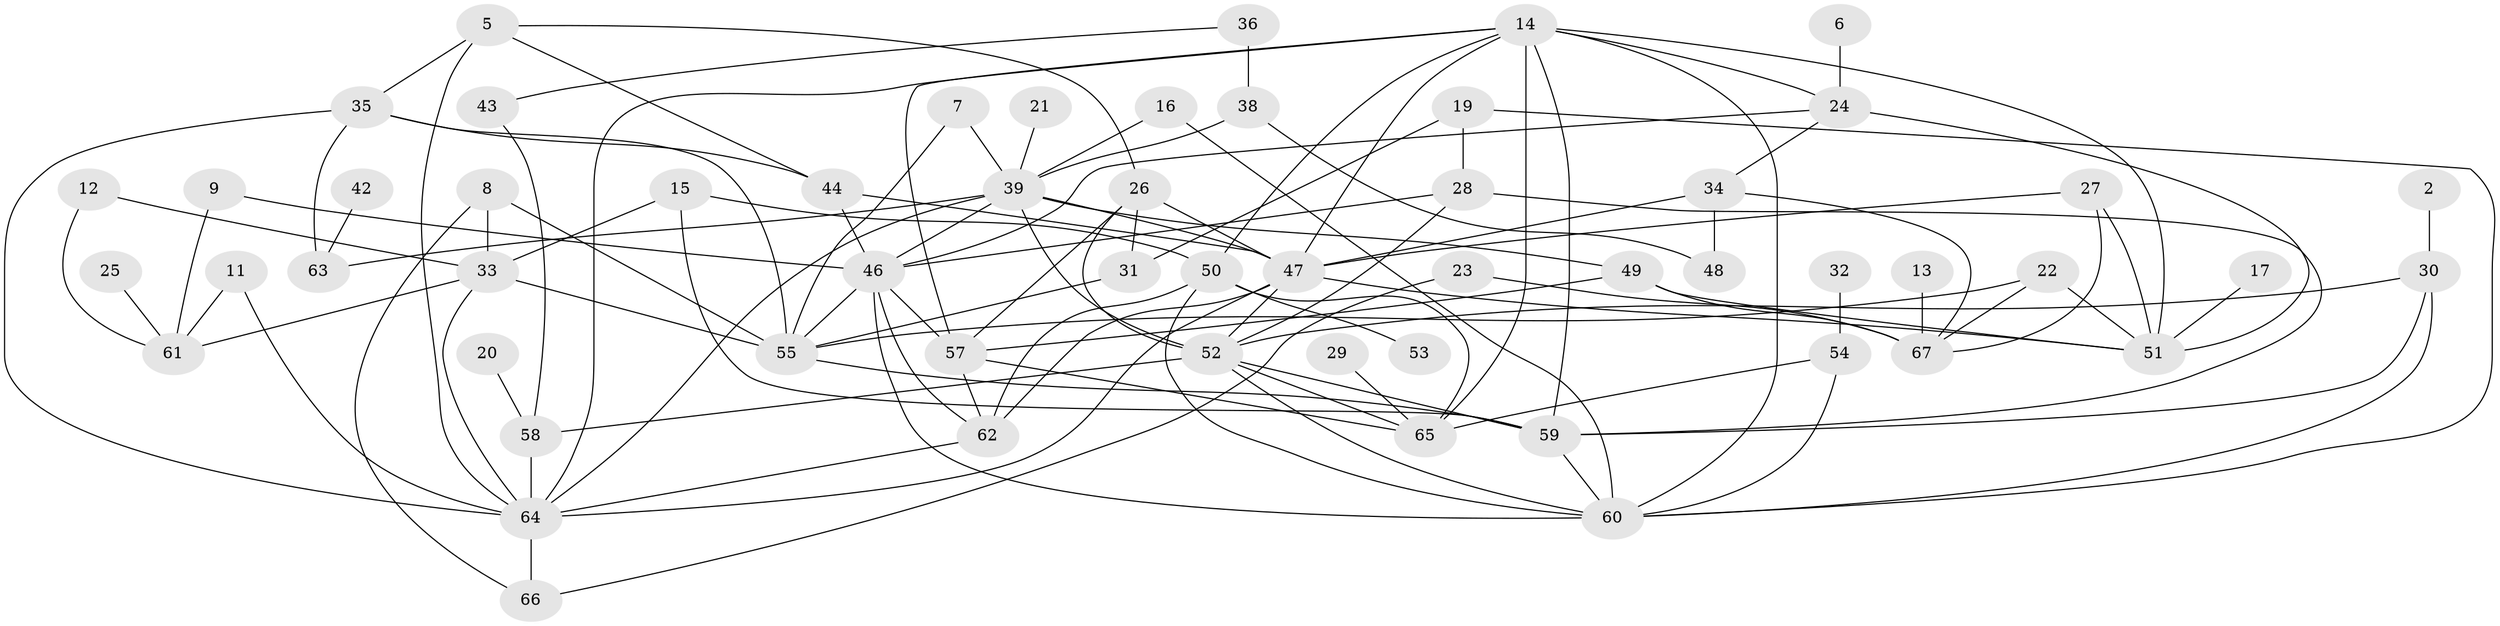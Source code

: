 // original degree distribution, {6: 0.05223880597014925, 2: 0.2537313432835821, 4: 0.208955223880597, 0: 0.06716417910447761, 3: 0.1791044776119403, 5: 0.09701492537313433, 1: 0.13432835820895522, 11: 0.007462686567164179}
// Generated by graph-tools (version 1.1) at 2025/00/03/09/25 03:00:54]
// undirected, 57 vertices, 115 edges
graph export_dot {
graph [start="1"]
  node [color=gray90,style=filled];
  2;
  5;
  6;
  7;
  8;
  9;
  11;
  12;
  13;
  14;
  15;
  16;
  17;
  19;
  20;
  21;
  22;
  23;
  24;
  25;
  26;
  27;
  28;
  29;
  30;
  31;
  32;
  33;
  34;
  35;
  36;
  38;
  39;
  42;
  43;
  44;
  46;
  47;
  48;
  49;
  50;
  51;
  52;
  53;
  54;
  55;
  57;
  58;
  59;
  60;
  61;
  62;
  63;
  64;
  65;
  66;
  67;
  2 -- 30 [weight=1.0];
  5 -- 26 [weight=1.0];
  5 -- 35 [weight=1.0];
  5 -- 44 [weight=1.0];
  5 -- 64 [weight=1.0];
  6 -- 24 [weight=1.0];
  7 -- 39 [weight=1.0];
  7 -- 55 [weight=1.0];
  8 -- 33 [weight=1.0];
  8 -- 55 [weight=1.0];
  8 -- 66 [weight=1.0];
  9 -- 46 [weight=1.0];
  9 -- 61 [weight=1.0];
  11 -- 61 [weight=1.0];
  11 -- 64 [weight=1.0];
  12 -- 33 [weight=1.0];
  12 -- 61 [weight=1.0];
  13 -- 67 [weight=1.0];
  14 -- 24 [weight=1.0];
  14 -- 47 [weight=1.0];
  14 -- 50 [weight=2.0];
  14 -- 51 [weight=1.0];
  14 -- 57 [weight=1.0];
  14 -- 59 [weight=1.0];
  14 -- 60 [weight=2.0];
  14 -- 64 [weight=1.0];
  14 -- 65 [weight=1.0];
  15 -- 33 [weight=1.0];
  15 -- 50 [weight=1.0];
  15 -- 59 [weight=1.0];
  16 -- 39 [weight=1.0];
  16 -- 60 [weight=1.0];
  17 -- 51 [weight=1.0];
  19 -- 28 [weight=1.0];
  19 -- 31 [weight=1.0];
  19 -- 60 [weight=1.0];
  20 -- 58 [weight=1.0];
  21 -- 39 [weight=1.0];
  22 -- 51 [weight=1.0];
  22 -- 55 [weight=1.0];
  22 -- 67 [weight=1.0];
  23 -- 66 [weight=1.0];
  23 -- 67 [weight=1.0];
  24 -- 34 [weight=1.0];
  24 -- 46 [weight=1.0];
  24 -- 51 [weight=1.0];
  25 -- 61 [weight=1.0];
  26 -- 31 [weight=1.0];
  26 -- 47 [weight=1.0];
  26 -- 52 [weight=1.0];
  26 -- 57 [weight=1.0];
  27 -- 47 [weight=1.0];
  27 -- 51 [weight=1.0];
  27 -- 67 [weight=1.0];
  28 -- 46 [weight=1.0];
  28 -- 52 [weight=2.0];
  28 -- 59 [weight=1.0];
  29 -- 65 [weight=1.0];
  30 -- 52 [weight=1.0];
  30 -- 59 [weight=1.0];
  30 -- 60 [weight=1.0];
  31 -- 55 [weight=1.0];
  32 -- 54 [weight=1.0];
  33 -- 55 [weight=1.0];
  33 -- 61 [weight=1.0];
  33 -- 64 [weight=1.0];
  34 -- 47 [weight=1.0];
  34 -- 48 [weight=1.0];
  34 -- 67 [weight=1.0];
  35 -- 44 [weight=1.0];
  35 -- 55 [weight=1.0];
  35 -- 63 [weight=1.0];
  35 -- 64 [weight=1.0];
  36 -- 38 [weight=2.0];
  36 -- 43 [weight=1.0];
  38 -- 39 [weight=2.0];
  38 -- 48 [weight=1.0];
  39 -- 46 [weight=1.0];
  39 -- 47 [weight=1.0];
  39 -- 49 [weight=1.0];
  39 -- 52 [weight=1.0];
  39 -- 63 [weight=1.0];
  39 -- 64 [weight=1.0];
  42 -- 63 [weight=1.0];
  43 -- 58 [weight=1.0];
  44 -- 46 [weight=1.0];
  44 -- 47 [weight=2.0];
  46 -- 55 [weight=1.0];
  46 -- 57 [weight=1.0];
  46 -- 60 [weight=1.0];
  46 -- 62 [weight=1.0];
  47 -- 51 [weight=1.0];
  47 -- 52 [weight=1.0];
  47 -- 62 [weight=2.0];
  47 -- 64 [weight=1.0];
  49 -- 51 [weight=1.0];
  49 -- 57 [weight=1.0];
  49 -- 67 [weight=2.0];
  50 -- 53 [weight=1.0];
  50 -- 60 [weight=1.0];
  50 -- 62 [weight=1.0];
  50 -- 65 [weight=1.0];
  52 -- 58 [weight=2.0];
  52 -- 59 [weight=1.0];
  52 -- 60 [weight=2.0];
  52 -- 65 [weight=1.0];
  54 -- 60 [weight=1.0];
  54 -- 65 [weight=1.0];
  55 -- 59 [weight=1.0];
  57 -- 62 [weight=1.0];
  57 -- 65 [weight=1.0];
  58 -- 64 [weight=1.0];
  59 -- 60 [weight=1.0];
  62 -- 64 [weight=1.0];
  64 -- 66 [weight=1.0];
}
